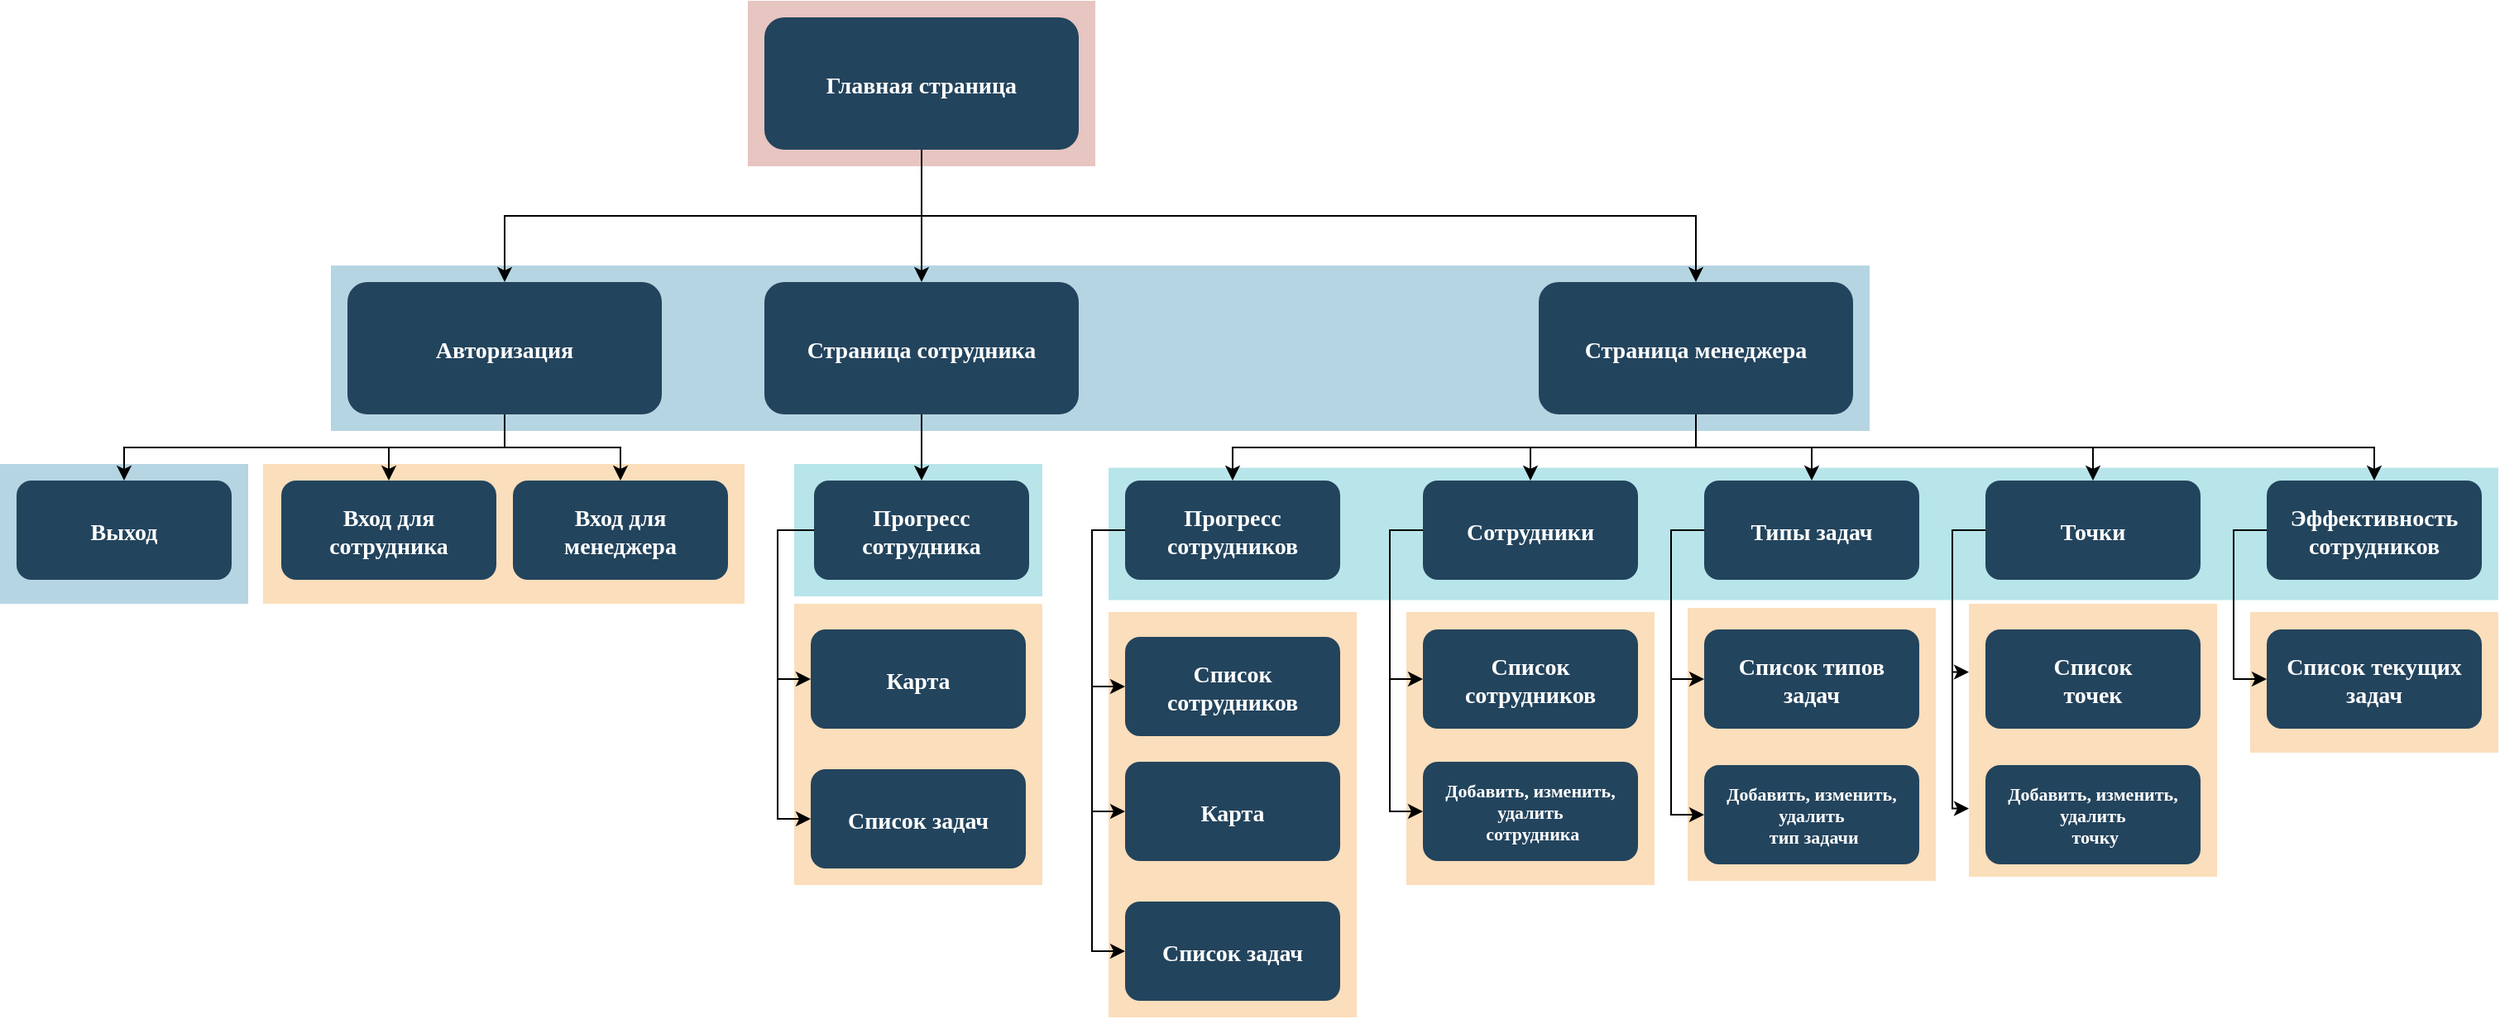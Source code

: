 <mxfile version="15.1.3" type="device"><diagram name="Page-1" id="2c0d36ab-eaac-3732-788b-9136903baeff"><mxGraphModel dx="905" dy="672" grid="1" gridSize="10" guides="1" tooltips="1" connect="1" arrows="1" fold="1" page="1" pageScale="1.5" pageWidth="1169" pageHeight="827" background="none" math="0" shadow="0"><root><mxCell id="0"/><mxCell id="1" parent="0"/><mxCell id="tbcoA_Y68dAtBRfmgMVn-128" value="" style="fillColor=#F2931E;strokeColor=none;opacity=30;" vertex="1" parent="1"><mxGeometry x="1460" y="535" width="150" height="85" as="geometry"/></mxCell><mxCell id="y8zi4_Ze02pp91wrentb-171" value="" style="fillColor=#F2931E;strokeColor=none;opacity=30;" parent="1" vertex="1"><mxGeometry x="1120" y="532.5" width="150" height="165" as="geometry"/></mxCell><mxCell id="y8zi4_Ze02pp91wrentb-166" value="" style="fillColor=#F2931E;strokeColor=none;opacity=30;" parent="1" vertex="1"><mxGeometry x="950" y="535" width="150" height="165" as="geometry"/></mxCell><mxCell id="y8zi4_Ze02pp91wrentb-157" value="" style="fillColor=#F2931E;strokeColor=none;opacity=30;" parent="1" vertex="1"><mxGeometry x="770" y="535" width="150" height="245" as="geometry"/></mxCell><mxCell id="y8zi4_Ze02pp91wrentb-153" value="" style="fillColor=#12AAB5;strokeColor=none;opacity=30;" parent="1" vertex="1"><mxGeometry x="770" y="447.75" width="840" height="80" as="geometry"/></mxCell><mxCell id="y8zi4_Ze02pp91wrentb-126" value="" style="fillColor=#10739E;strokeColor=none;opacity=30;" parent="1" vertex="1"><mxGeometry x="100" y="445.5" width="150" height="84.5" as="geometry"/></mxCell><mxCell id="123" value="" style="fillColor=#AE4132;strokeColor=none;opacity=30;" parent="1" vertex="1"><mxGeometry x="552" y="165.5" width="210" height="100.0" as="geometry"/></mxCell><mxCell id="122" value="" style="fillColor=#10739E;strokeColor=none;opacity=30;" parent="1" vertex="1"><mxGeometry x="300" y="325.5" width="930" height="100" as="geometry"/></mxCell><mxCell id="118" value="" style="fillColor=#F2931E;strokeColor=none;opacity=30;" parent="1" vertex="1"><mxGeometry x="259" y="445.5" width="291" height="84.5" as="geometry"/></mxCell><mxCell id="117" value="" style="fillColor=#F2931E;strokeColor=none;opacity=30;" parent="1" vertex="1"><mxGeometry x="580" y="530" width="150" height="170" as="geometry"/></mxCell><mxCell id="109" value="" style="fillColor=#12AAB5;strokeColor=none;opacity=30;" parent="1" vertex="1"><mxGeometry x="580" y="445.5" width="150" height="80" as="geometry"/></mxCell><mxCell id="2" value="Главная страница" style="rounded=1;fillColor=#23445D;gradientColor=none;strokeColor=none;fontColor=#FFFFFF;fontStyle=1;fontFamily=Tahoma;fontSize=14" parent="1" vertex="1"><mxGeometry x="562" y="175.5" width="190" height="80" as="geometry"/></mxCell><mxCell id="9" value="" style="edgeStyle=elbowEdgeStyle;elbow=vertical;strokeWidth=1;rounded=0;entryX=0.5;entryY=0;entryDx=0;entryDy=0;" parent="1" source="2" target="10" edge="1"><mxGeometry x="337" y="215.5" width="100" height="100" as="geometry"><mxPoint x="337" y="315.5" as="sourcePoint"/><mxPoint x="1457" y="335.5" as="targetPoint"/></mxGeometry></mxCell><mxCell id="y8zi4_Ze02pp91wrentb-148" style="edgeStyle=orthogonalEdgeStyle;rounded=0;orthogonalLoop=1;jettySize=auto;html=1;exitX=0.5;exitY=1;exitDx=0;exitDy=0;" parent="1" source="10" target="y8zi4_Ze02pp91wrentb-143" edge="1"><mxGeometry relative="1" as="geometry"/></mxCell><mxCell id="y8zi4_Ze02pp91wrentb-149" style="edgeStyle=orthogonalEdgeStyle;rounded=0;orthogonalLoop=1;jettySize=auto;html=1;exitX=0.5;exitY=1;exitDx=0;exitDy=0;entryX=0.5;entryY=0;entryDx=0;entryDy=0;" parent="1" source="10" target="y8zi4_Ze02pp91wrentb-146" edge="1"><mxGeometry relative="1" as="geometry"/></mxCell><mxCell id="y8zi4_Ze02pp91wrentb-150" style="edgeStyle=orthogonalEdgeStyle;rounded=0;orthogonalLoop=1;jettySize=auto;html=1;exitX=0.5;exitY=1;exitDx=0;exitDy=0;entryX=0.5;entryY=0;entryDx=0;entryDy=0;" parent="1" source="10" target="y8zi4_Ze02pp91wrentb-144" edge="1"><mxGeometry relative="1" as="geometry"/></mxCell><mxCell id="y8zi4_Ze02pp91wrentb-151" style="edgeStyle=orthogonalEdgeStyle;rounded=0;orthogonalLoop=1;jettySize=auto;html=1;exitX=0.5;exitY=1;exitDx=0;exitDy=0;entryX=0.5;entryY=0;entryDx=0;entryDy=0;" parent="1" source="10" target="y8zi4_Ze02pp91wrentb-145" edge="1"><mxGeometry relative="1" as="geometry"/></mxCell><mxCell id="10" value="Страница менеджера" style="rounded=1;fillColor=#23445D;gradientColor=none;strokeColor=none;fontColor=#FFFFFF;fontStyle=1;fontFamily=Tahoma;fontSize=14" parent="1" vertex="1"><mxGeometry x="1030" y="335.5" width="190" height="80" as="geometry"/></mxCell><mxCell id="12" value="Страница сотрудника" style="rounded=1;fillColor=#23445D;gradientColor=none;strokeColor=none;fontColor=#FFFFFF;fontStyle=1;fontFamily=Tahoma;fontSize=14" parent="1" vertex="1"><mxGeometry x="562.0" y="335.5" width="190" height="80" as="geometry"/></mxCell><mxCell id="tbcoA_Y68dAtBRfmgMVn-123" style="edgeStyle=orthogonalEdgeStyle;rounded=0;orthogonalLoop=1;jettySize=auto;html=1;exitX=0.5;exitY=1;exitDx=0;exitDy=0;entryX=0.5;entryY=0;entryDx=0;entryDy=0;" edge="1" parent="1" source="13" target="15"><mxGeometry relative="1" as="geometry"/></mxCell><mxCell id="tbcoA_Y68dAtBRfmgMVn-124" style="edgeStyle=orthogonalEdgeStyle;rounded=0;orthogonalLoop=1;jettySize=auto;html=1;exitX=0.5;exitY=1;exitDx=0;exitDy=0;entryX=0.5;entryY=0;entryDx=0;entryDy=0;" edge="1" parent="1" source="13" target="14"><mxGeometry relative="1" as="geometry"/></mxCell><mxCell id="tbcoA_Y68dAtBRfmgMVn-125" style="edgeStyle=orthogonalEdgeStyle;rounded=0;orthogonalLoop=1;jettySize=auto;html=1;exitX=0.5;exitY=1;exitDx=0;exitDy=0;" edge="1" parent="1" source="13" target="y8zi4_Ze02pp91wrentb-124"><mxGeometry relative="1" as="geometry"/></mxCell><mxCell id="13" value="Авторизация" style="rounded=1;fillColor=#23445D;gradientColor=none;strokeColor=none;fontColor=#FFFFFF;fontStyle=1;fontFamily=Tahoma;fontSize=14" parent="1" vertex="1"><mxGeometry x="310" y="335.5" width="190" height="80" as="geometry"/></mxCell><mxCell id="14" value="Вход для &#10;сотрудника" style="rounded=1;fillColor=#23445D;gradientColor=none;strokeColor=none;fontColor=#FFFFFF;fontStyle=1;fontFamily=Tahoma;fontSize=14" parent="1" vertex="1"><mxGeometry x="270" y="455.5" width="130" height="60" as="geometry"/></mxCell><mxCell id="15" value="Вход для &#10;менеджера" style="rounded=1;fillColor=#23445D;gradientColor=none;strokeColor=none;fontColor=#FFFFFF;fontStyle=1;fontFamily=Tahoma;fontSize=14" parent="1" vertex="1"><mxGeometry x="410" y="455.5" width="130" height="60" as="geometry"/></mxCell><mxCell id="y8zi4_Ze02pp91wrentb-141" style="edgeStyle=orthogonalEdgeStyle;rounded=0;orthogonalLoop=1;jettySize=auto;html=1;exitX=0;exitY=0.5;exitDx=0;exitDy=0;entryX=0;entryY=0.5;entryDx=0;entryDy=0;" parent="1" source="25" target="y8zi4_Ze02pp91wrentb-139" edge="1"><mxGeometry relative="1" as="geometry"/></mxCell><mxCell id="y8zi4_Ze02pp91wrentb-142" style="edgeStyle=orthogonalEdgeStyle;rounded=0;orthogonalLoop=1;jettySize=auto;html=1;exitX=0;exitY=0.5;exitDx=0;exitDy=0;entryX=0;entryY=0.5;entryDx=0;entryDy=0;" parent="1" source="25" target="y8zi4_Ze02pp91wrentb-140" edge="1"><mxGeometry relative="1" as="geometry"/></mxCell><mxCell id="25" value="Прогресс &#10;сотрудника" style="rounded=1;fillColor=#23445D;gradientColor=none;strokeColor=none;fontColor=#FFFFFF;fontStyle=1;fontFamily=Tahoma;fontSize=14" parent="1" vertex="1"><mxGeometry x="592" y="455.5" width="130" height="60" as="geometry"/></mxCell><mxCell id="59" value="" style="edgeStyle=elbowEdgeStyle;elbow=vertical;strokeWidth=1;rounded=0" parent="1" source="2" target="12" edge="1"><mxGeometry x="347" y="225.5" width="100" height="100" as="geometry"><mxPoint x="862.0" y="275.5" as="sourcePoint"/><mxPoint x="1467.0" y="345.5" as="targetPoint"/></mxGeometry></mxCell><mxCell id="61" value="" style="edgeStyle=elbowEdgeStyle;elbow=vertical;strokeWidth=1;rounded=0" parent="1" source="2" target="13" edge="1"><mxGeometry x="-23" y="135.5" width="100" height="100" as="geometry"><mxPoint x="-23" y="235.5" as="sourcePoint"/><mxPoint x="77" y="135.5" as="targetPoint"/></mxGeometry></mxCell><mxCell id="100" value="" style="edgeStyle=elbowEdgeStyle;elbow=vertical;strokeWidth=1;rounded=0" parent="1" source="12" target="25" edge="1"><mxGeometry x="-23" y="135.5" width="100" height="100" as="geometry"><mxPoint x="-23" y="235.5" as="sourcePoint"/><mxPoint x="77" y="135.5" as="targetPoint"/></mxGeometry></mxCell><mxCell id="103" value="" style="edgeStyle=elbowEdgeStyle;elbow=vertical;strokeWidth=1;rounded=0;entryX=0.5;entryY=0;entryDx=0;entryDy=0;" parent="1" source="10" target="y8zi4_Ze02pp91wrentb-147" edge="1"><mxGeometry x="-23" y="135.5" width="100" height="100" as="geometry"><mxPoint x="-23" y="235.5" as="sourcePoint"/><mxPoint x="1042" y="455.5" as="targetPoint"/></mxGeometry></mxCell><mxCell id="y8zi4_Ze02pp91wrentb-124" value="Выход" style="rounded=1;fillColor=#23445D;gradientColor=none;strokeColor=none;fontColor=#FFFFFF;fontStyle=1;fontFamily=Tahoma;fontSize=14" parent="1" vertex="1"><mxGeometry x="110" y="455.5" width="130" height="60" as="geometry"/></mxCell><mxCell id="y8zi4_Ze02pp91wrentb-139" value="Карта" style="rounded=1;fillColor=#23445D;gradientColor=none;strokeColor=none;fontColor=#FFFFFF;fontStyle=1;fontFamily=Tahoma;fontSize=14" parent="1" vertex="1"><mxGeometry x="590" y="545.5" width="130" height="60" as="geometry"/></mxCell><mxCell id="y8zi4_Ze02pp91wrentb-140" value="Список задач" style="rounded=1;fillColor=#23445D;gradientColor=none;strokeColor=none;fontColor=#FFFFFF;fontStyle=1;fontFamily=Tahoma;fontSize=14" parent="1" vertex="1"><mxGeometry x="590" y="630" width="130" height="60" as="geometry"/></mxCell><mxCell id="y8zi4_Ze02pp91wrentb-158" style="edgeStyle=orthogonalEdgeStyle;rounded=0;orthogonalLoop=1;jettySize=auto;html=1;exitX=0;exitY=0.5;exitDx=0;exitDy=0;entryX=0;entryY=0.5;entryDx=0;entryDy=0;" parent="1" source="y8zi4_Ze02pp91wrentb-143" target="y8zi4_Ze02pp91wrentb-156" edge="1"><mxGeometry relative="1" as="geometry"/></mxCell><mxCell id="y8zi4_Ze02pp91wrentb-159" style="edgeStyle=orthogonalEdgeStyle;rounded=0;orthogonalLoop=1;jettySize=auto;html=1;exitX=0;exitY=0.5;exitDx=0;exitDy=0;entryX=0;entryY=0.5;entryDx=0;entryDy=0;" parent="1" source="y8zi4_Ze02pp91wrentb-143" target="y8zi4_Ze02pp91wrentb-154" edge="1"><mxGeometry relative="1" as="geometry"/></mxCell><mxCell id="y8zi4_Ze02pp91wrentb-160" style="edgeStyle=orthogonalEdgeStyle;rounded=0;orthogonalLoop=1;jettySize=auto;html=1;exitX=0;exitY=0.5;exitDx=0;exitDy=0;entryX=0;entryY=0.5;entryDx=0;entryDy=0;" parent="1" source="y8zi4_Ze02pp91wrentb-143" target="y8zi4_Ze02pp91wrentb-155" edge="1"><mxGeometry relative="1" as="geometry"/></mxCell><mxCell id="y8zi4_Ze02pp91wrentb-143" value="Прогресс &#10;сотрудников" style="rounded=1;fillColor=#23445D;gradientColor=none;strokeColor=none;fontColor=#FFFFFF;fontStyle=1;fontFamily=Tahoma;fontSize=14" parent="1" vertex="1"><mxGeometry x="780" y="455.5" width="130" height="60" as="geometry"/></mxCell><mxCell id="tbcoA_Y68dAtBRfmgMVn-127" style="edgeStyle=orthogonalEdgeStyle;rounded=0;orthogonalLoop=1;jettySize=auto;html=1;exitX=0;exitY=0.5;exitDx=0;exitDy=0;entryX=0;entryY=0.5;entryDx=0;entryDy=0;fontSize=11;" edge="1" parent="1" source="y8zi4_Ze02pp91wrentb-144" target="tbcoA_Y68dAtBRfmgMVn-126"><mxGeometry relative="1" as="geometry"><Array as="points"><mxPoint x="1450" y="486"/><mxPoint x="1450" y="576"/></Array></mxGeometry></mxCell><mxCell id="y8zi4_Ze02pp91wrentb-144" value="Эффективность &#10;сотрудников" style="rounded=1;fillColor=#23445D;gradientColor=none;strokeColor=none;fontColor=#FFFFFF;fontStyle=1;fontFamily=Tahoma;fontSize=14" parent="1" vertex="1"><mxGeometry x="1470" y="455.5" width="130" height="60" as="geometry"/></mxCell><mxCell id="y8zi4_Ze02pp91wrentb-175" style="edgeStyle=orthogonalEdgeStyle;rounded=0;orthogonalLoop=1;jettySize=auto;html=1;exitX=0;exitY=0.5;exitDx=0;exitDy=0;entryX=0;entryY=0.25;entryDx=0;entryDy=0;" parent="1" source="y8zi4_Ze02pp91wrentb-145" target="y8zi4_Ze02pp91wrentb-172" edge="1"><mxGeometry relative="1" as="geometry"/></mxCell><mxCell id="y8zi4_Ze02pp91wrentb-176" style="edgeStyle=orthogonalEdgeStyle;rounded=0;orthogonalLoop=1;jettySize=auto;html=1;exitX=0;exitY=0.5;exitDx=0;exitDy=0;entryX=0;entryY=0.75;entryDx=0;entryDy=0;" parent="1" source="y8zi4_Ze02pp91wrentb-145" target="y8zi4_Ze02pp91wrentb-172" edge="1"><mxGeometry relative="1" as="geometry"/></mxCell><mxCell id="y8zi4_Ze02pp91wrentb-145" value="Точки" style="rounded=1;fillColor=#23445D;gradientColor=none;strokeColor=none;fontColor=#FFFFFF;fontStyle=1;fontFamily=Tahoma;fontSize=14" parent="1" vertex="1"><mxGeometry x="1300" y="455.5" width="130" height="60" as="geometry"/></mxCell><mxCell id="y8zi4_Ze02pp91wrentb-169" style="edgeStyle=orthogonalEdgeStyle;rounded=0;orthogonalLoop=1;jettySize=auto;html=1;exitX=0;exitY=0.5;exitDx=0;exitDy=0;entryX=0;entryY=0.5;entryDx=0;entryDy=0;" parent="1" source="y8zi4_Ze02pp91wrentb-146" target="y8zi4_Ze02pp91wrentb-167" edge="1"><mxGeometry relative="1" as="geometry"/></mxCell><mxCell id="y8zi4_Ze02pp91wrentb-170" style="edgeStyle=orthogonalEdgeStyle;rounded=0;orthogonalLoop=1;jettySize=auto;html=1;exitX=0;exitY=0.5;exitDx=0;exitDy=0;entryX=0;entryY=0.5;entryDx=0;entryDy=0;" parent="1" source="y8zi4_Ze02pp91wrentb-146" target="y8zi4_Ze02pp91wrentb-168" edge="1"><mxGeometry relative="1" as="geometry"/></mxCell><mxCell id="y8zi4_Ze02pp91wrentb-146" value="Типы задач" style="rounded=1;fillColor=#23445D;gradientColor=none;strokeColor=none;fontColor=#FFFFFF;fontStyle=1;fontFamily=Tahoma;fontSize=14" parent="1" vertex="1"><mxGeometry x="1130" y="455.5" width="130" height="60" as="geometry"/></mxCell><mxCell id="y8zi4_Ze02pp91wrentb-163" style="edgeStyle=orthogonalEdgeStyle;rounded=0;orthogonalLoop=1;jettySize=auto;html=1;exitX=0;exitY=0.5;exitDx=0;exitDy=0;entryX=0;entryY=0.5;entryDx=0;entryDy=0;" parent="1" source="y8zi4_Ze02pp91wrentb-147" target="y8zi4_Ze02pp91wrentb-161" edge="1"><mxGeometry relative="1" as="geometry"/></mxCell><mxCell id="y8zi4_Ze02pp91wrentb-165" style="edgeStyle=orthogonalEdgeStyle;rounded=0;orthogonalLoop=1;jettySize=auto;html=1;exitX=0;exitY=0.5;exitDx=0;exitDy=0;entryX=0;entryY=0.5;entryDx=0;entryDy=0;" parent="1" source="y8zi4_Ze02pp91wrentb-147" target="y8zi4_Ze02pp91wrentb-164" edge="1"><mxGeometry relative="1" as="geometry"/></mxCell><mxCell id="y8zi4_Ze02pp91wrentb-147" value="Сотрудники" style="rounded=1;fillColor=#23445D;gradientColor=none;strokeColor=none;fontColor=#FFFFFF;fontStyle=1;fontFamily=Tahoma;fontSize=14" parent="1" vertex="1"><mxGeometry x="960" y="455.5" width="130" height="60" as="geometry"/></mxCell><mxCell id="y8zi4_Ze02pp91wrentb-154" value="Карта" style="rounded=1;fillColor=#23445D;gradientColor=none;strokeColor=none;fontColor=#FFFFFF;fontStyle=1;fontFamily=Tahoma;fontSize=14" parent="1" vertex="1"><mxGeometry x="780" y="625.5" width="130" height="60" as="geometry"/></mxCell><mxCell id="y8zi4_Ze02pp91wrentb-155" value="Список задач" style="rounded=1;fillColor=#23445D;gradientColor=none;strokeColor=none;fontColor=#FFFFFF;fontStyle=1;fontFamily=Tahoma;fontSize=14" parent="1" vertex="1"><mxGeometry x="780" y="710" width="130" height="60" as="geometry"/></mxCell><mxCell id="y8zi4_Ze02pp91wrentb-156" value="Список &#10;сотрудников" style="rounded=1;fillColor=#23445D;gradientColor=none;strokeColor=none;fontColor=#FFFFFF;fontStyle=1;fontFamily=Tahoma;fontSize=14" parent="1" vertex="1"><mxGeometry x="780" y="550" width="130" height="60" as="geometry"/></mxCell><mxCell id="y8zi4_Ze02pp91wrentb-161" value="Список &#10;сотрудников" style="rounded=1;fillColor=#23445D;gradientColor=none;strokeColor=none;fontColor=#FFFFFF;fontStyle=1;fontFamily=Tahoma;fontSize=14" parent="1" vertex="1"><mxGeometry x="960" y="545.5" width="130" height="60" as="geometry"/></mxCell><mxCell id="y8zi4_Ze02pp91wrentb-164" value="Добавить, изменить,&#10;удалить&#10; сотрудника" style="rounded=1;fillColor=#23445D;gradientColor=none;strokeColor=none;fontColor=#FFFFFF;fontStyle=1;fontFamily=Tahoma;fontSize=11;" parent="1" vertex="1"><mxGeometry x="960" y="625.5" width="130" height="60" as="geometry"/></mxCell><mxCell id="y8zi4_Ze02pp91wrentb-167" value="Список типов&#10;задач" style="rounded=1;fillColor=#23445D;gradientColor=none;strokeColor=none;fontColor=#FFFFFF;fontStyle=1;fontFamily=Tahoma;fontSize=14" parent="1" vertex="1"><mxGeometry x="1130" y="545.5" width="130" height="60" as="geometry"/></mxCell><mxCell id="y8zi4_Ze02pp91wrentb-168" value="Добавить, изменить,&#10;удалить&#10; тип задачи" style="rounded=1;fillColor=#23445D;gradientColor=none;strokeColor=none;fontColor=#FFFFFF;fontStyle=1;fontFamily=Tahoma;fontSize=11;" parent="1" vertex="1"><mxGeometry x="1130" y="627.5" width="130" height="60" as="geometry"/></mxCell><mxCell id="y8zi4_Ze02pp91wrentb-172" value="" style="fillColor=#F2931E;strokeColor=none;opacity=30;" parent="1" vertex="1"><mxGeometry x="1290" y="530" width="150" height="165" as="geometry"/></mxCell><mxCell id="y8zi4_Ze02pp91wrentb-173" value="Список &#10;точек" style="rounded=1;fillColor=#23445D;gradientColor=none;strokeColor=none;fontColor=#FFFFFF;fontStyle=1;fontFamily=Tahoma;fontSize=14" parent="1" vertex="1"><mxGeometry x="1300" y="545.5" width="130" height="60" as="geometry"/></mxCell><mxCell id="y8zi4_Ze02pp91wrentb-174" value="Добавить, изменить,&#10;удалить&#10; точку" style="rounded=1;fillColor=#23445D;gradientColor=none;strokeColor=none;fontColor=#FFFFFF;fontStyle=1;fontFamily=Tahoma;fontSize=11;" parent="1" vertex="1"><mxGeometry x="1300" y="627.5" width="130" height="60" as="geometry"/></mxCell><mxCell id="tbcoA_Y68dAtBRfmgMVn-126" value="Список текущих&#10;задач" style="rounded=1;fillColor=#23445D;gradientColor=none;strokeColor=none;fontColor=#FFFFFF;fontStyle=1;fontFamily=Tahoma;fontSize=14" vertex="1" parent="1"><mxGeometry x="1470" y="545.5" width="130" height="60" as="geometry"/></mxCell></root></mxGraphModel></diagram></mxfile>